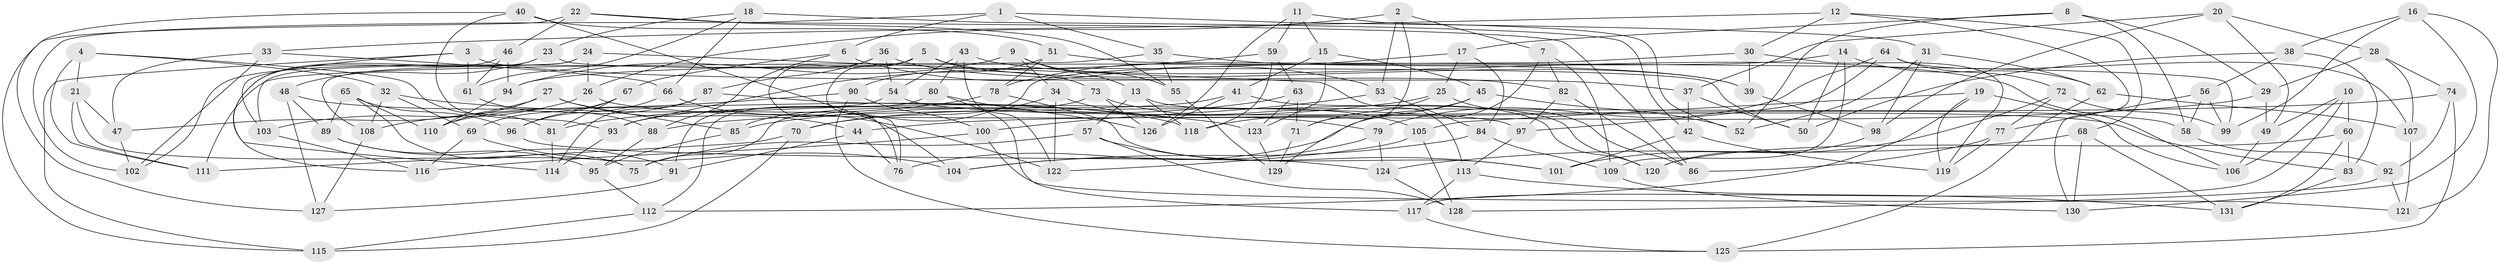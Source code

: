// coarse degree distribution, {10: 0.043478260869565216, 4: 0.8152173913043478, 12: 0.021739130434782608, 3: 0.06521739130434782, 11: 0.021739130434782608, 6: 0.010869565217391304, 9: 0.010869565217391304, 7: 0.010869565217391304}
// Generated by graph-tools (version 1.1) at 2025/53/03/04/25 22:53:36]
// undirected, 131 vertices, 262 edges
graph export_dot {
  node [color=gray90,style=filled];
  1;
  2;
  3;
  4;
  5;
  6;
  7;
  8;
  9;
  10;
  11;
  12;
  13;
  14;
  15;
  16;
  17;
  18;
  19;
  20;
  21;
  22;
  23;
  24;
  25;
  26;
  27;
  28;
  29;
  30;
  31;
  32;
  33;
  34;
  35;
  36;
  37;
  38;
  39;
  40;
  41;
  42;
  43;
  44;
  45;
  46;
  47;
  48;
  49;
  50;
  51;
  52;
  53;
  54;
  55;
  56;
  57;
  58;
  59;
  60;
  61;
  62;
  63;
  64;
  65;
  66;
  67;
  68;
  69;
  70;
  71;
  72;
  73;
  74;
  75;
  76;
  77;
  78;
  79;
  80;
  81;
  82;
  83;
  84;
  85;
  86;
  87;
  88;
  89;
  90;
  91;
  92;
  93;
  94;
  95;
  96;
  97;
  98;
  99;
  100;
  101;
  102;
  103;
  104;
  105;
  106;
  107;
  108;
  109;
  110;
  111;
  112;
  113;
  114;
  115;
  116;
  117;
  118;
  119;
  120;
  121;
  122;
  123;
  124;
  125;
  126;
  127;
  128;
  129;
  130;
  131;
  1 -- 35;
  1 -- 31;
  1 -- 6;
  1 -- 102;
  2 -- 53;
  2 -- 71;
  2 -- 26;
  2 -- 7;
  3 -- 61;
  3 -- 103;
  3 -- 115;
  3 -- 37;
  4 -- 81;
  4 -- 32;
  4 -- 21;
  4 -- 111;
  5 -- 76;
  5 -- 102;
  5 -- 73;
  5 -- 39;
  6 -- 53;
  6 -- 67;
  6 -- 88;
  7 -- 109;
  7 -- 82;
  7 -- 76;
  8 -- 17;
  8 -- 29;
  8 -- 52;
  8 -- 58;
  9 -- 55;
  9 -- 94;
  9 -- 13;
  9 -- 34;
  10 -- 106;
  10 -- 117;
  10 -- 60;
  10 -- 49;
  11 -- 59;
  11 -- 126;
  11 -- 52;
  11 -- 15;
  12 -- 68;
  12 -- 30;
  12 -- 130;
  12 -- 33;
  13 -- 57;
  13 -- 120;
  13 -- 118;
  14 -- 94;
  14 -- 50;
  14 -- 109;
  14 -- 62;
  15 -- 45;
  15 -- 41;
  15 -- 123;
  16 -- 38;
  16 -- 130;
  16 -- 121;
  16 -- 99;
  17 -- 78;
  17 -- 84;
  17 -- 25;
  18 -- 42;
  18 -- 23;
  18 -- 61;
  18 -- 66;
  19 -- 112;
  19 -- 106;
  19 -- 105;
  19 -- 119;
  20 -- 28;
  20 -- 37;
  20 -- 98;
  20 -- 49;
  21 -- 47;
  21 -- 111;
  21 -- 75;
  22 -- 86;
  22 -- 46;
  22 -- 115;
  22 -- 55;
  23 -- 50;
  23 -- 116;
  23 -- 48;
  24 -- 108;
  24 -- 113;
  24 -- 26;
  24 -- 103;
  25 -- 85;
  25 -- 71;
  25 -- 86;
  26 -- 103;
  26 -- 83;
  27 -- 110;
  27 -- 47;
  27 -- 44;
  27 -- 85;
  28 -- 107;
  28 -- 74;
  28 -- 29;
  29 -- 49;
  29 -- 44;
  30 -- 119;
  30 -- 85;
  30 -- 39;
  31 -- 52;
  31 -- 62;
  31 -- 98;
  32 -- 123;
  32 -- 108;
  32 -- 69;
  33 -- 47;
  33 -- 66;
  33 -- 102;
  34 -- 122;
  34 -- 70;
  34 -- 79;
  35 -- 111;
  35 -- 55;
  35 -- 39;
  36 -- 82;
  36 -- 87;
  36 -- 76;
  36 -- 54;
  37 -- 42;
  37 -- 50;
  38 -- 50;
  38 -- 83;
  38 -- 56;
  39 -- 98;
  40 -- 51;
  40 -- 104;
  40 -- 127;
  40 -- 93;
  41 -- 126;
  41 -- 93;
  41 -- 120;
  42 -- 119;
  42 -- 101;
  43 -- 122;
  43 -- 54;
  43 -- 80;
  43 -- 106;
  44 -- 91;
  44 -- 76;
  45 -- 129;
  45 -- 52;
  45 -- 118;
  46 -- 94;
  46 -- 61;
  46 -- 114;
  47 -- 102;
  48 -- 118;
  48 -- 127;
  48 -- 89;
  49 -- 106;
  51 -- 78;
  51 -- 99;
  51 -- 90;
  53 -- 84;
  53 -- 100;
  54 -- 91;
  54 -- 58;
  55 -- 129;
  56 -- 77;
  56 -- 58;
  56 -- 99;
  57 -- 128;
  57 -- 101;
  57 -- 75;
  58 -- 92;
  59 -- 93;
  59 -- 63;
  59 -- 118;
  60 -- 120;
  60 -- 83;
  60 -- 131;
  61 -- 88;
  62 -- 125;
  62 -- 107;
  63 -- 123;
  63 -- 70;
  63 -- 71;
  64 -- 97;
  64 -- 79;
  64 -- 107;
  64 -- 72;
  65 -- 96;
  65 -- 110;
  65 -- 89;
  65 -- 75;
  66 -- 96;
  66 -- 122;
  67 -- 81;
  67 -- 69;
  67 -- 96;
  68 -- 130;
  68 -- 124;
  68 -- 131;
  69 -- 116;
  69 -- 104;
  70 -- 111;
  70 -- 115;
  71 -- 129;
  72 -- 99;
  72 -- 101;
  72 -- 77;
  73 -- 126;
  73 -- 105;
  73 -- 75;
  74 -- 125;
  74 -- 92;
  74 -- 88;
  77 -- 86;
  77 -- 119;
  78 -- 101;
  78 -- 81;
  79 -- 104;
  79 -- 124;
  80 -- 117;
  80 -- 126;
  80 -- 112;
  81 -- 114;
  82 -- 86;
  82 -- 97;
  83 -- 131;
  84 -- 104;
  84 -- 109;
  85 -- 95;
  87 -- 110;
  87 -- 97;
  87 -- 114;
  88 -- 95;
  89 -- 95;
  89 -- 91;
  90 -- 100;
  90 -- 125;
  90 -- 108;
  91 -- 127;
  92 -- 121;
  92 -- 128;
  93 -- 114;
  94 -- 110;
  95 -- 112;
  96 -- 124;
  97 -- 113;
  98 -- 120;
  100 -- 116;
  100 -- 121;
  103 -- 116;
  105 -- 122;
  105 -- 128;
  107 -- 121;
  108 -- 127;
  109 -- 130;
  112 -- 115;
  113 -- 117;
  113 -- 131;
  117 -- 125;
  123 -- 129;
  124 -- 128;
}

